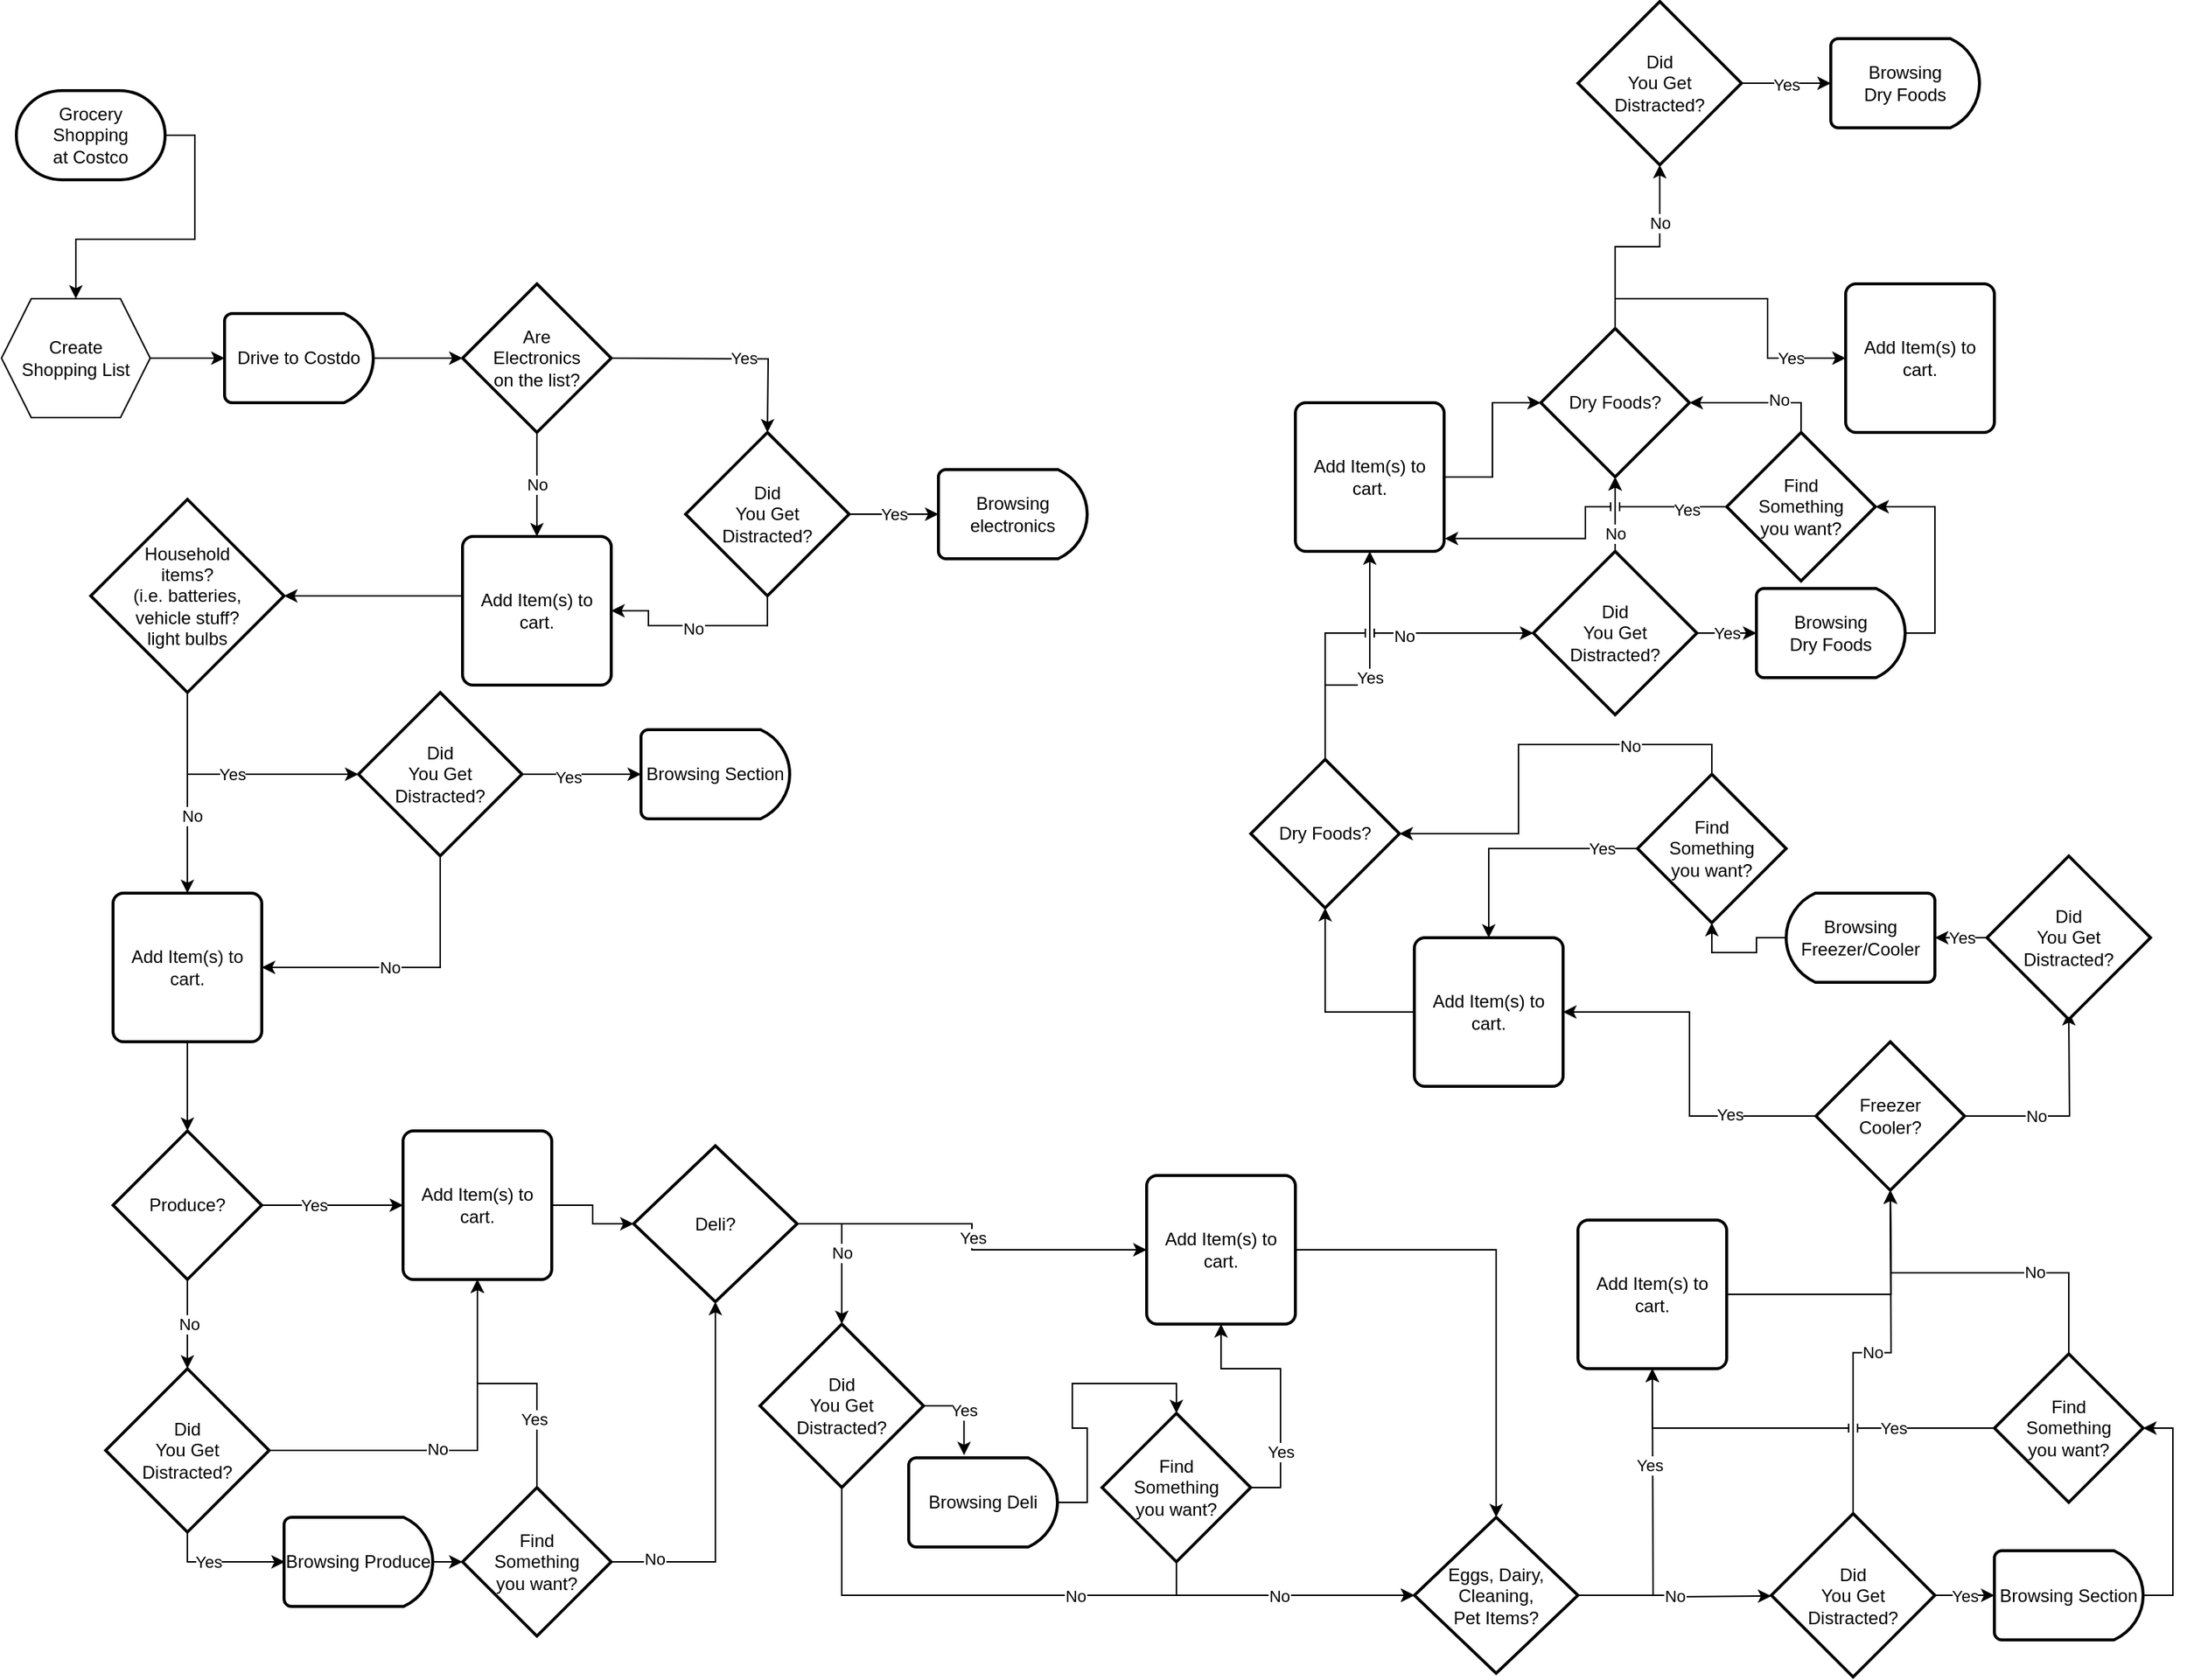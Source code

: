 <mxfile version="21.1.5" type="github">
  <diagram name="Page-1" id="edf60f1a-56cd-e834-aa8a-f176f3a09ee4">
    <mxGraphModel dx="1050" dy="2083" grid="1" gridSize="10" guides="1" tooltips="1" connect="1" arrows="1" fold="1" page="1" pageScale="1" pageWidth="2400" pageHeight="1600" background="none" math="0" shadow="0">
      <root>
        <mxCell id="0" />
        <mxCell id="1" parent="0" />
        <mxCell id="60e70716793133e9-35" value="No" style="edgeStyle=orthogonalEdgeStyle;rounded=0;html=1;labelBackgroundColor=none;startSize=5;endArrow=classicThin;endFill=1;endSize=5;jettySize=auto;orthogonalLoop=1;strokeWidth=1;fontFamily=Verdana;fontSize=8" parent="1" source="60e70716793133e9-7" edge="1">
          <mxGeometry x="-1" y="-10" relative="1" as="geometry">
            <mxPoint x="440" y="320" as="targetPoint" />
            <Array as="points" />
            <mxPoint as="offset" />
          </mxGeometry>
        </mxCell>
        <mxCell id="yNIfGoefYe46fEr91YX2-5" style="edgeStyle=orthogonalEdgeStyle;rounded=0;orthogonalLoop=1;jettySize=auto;html=1;exitX=1;exitY=0.5;exitDx=0;exitDy=0;exitPerimeter=0;entryX=0.5;entryY=0;entryDx=0;entryDy=0;" edge="1" parent="1" source="yNIfGoefYe46fEr91YX2-1" target="yNIfGoefYe46fEr91YX2-11">
          <mxGeometry relative="1" as="geometry">
            <mxPoint x="200" y="50" as="targetPoint" />
          </mxGeometry>
        </mxCell>
        <mxCell id="yNIfGoefYe46fEr91YX2-1" value="Grocery &lt;br&gt;Shopping&lt;br&gt;at Costco" style="strokeWidth=2;html=1;shape=mxgraph.flowchart.terminator;whiteSpace=wrap;" vertex="1" parent="1">
          <mxGeometry x="20" y="20" width="100" height="60" as="geometry" />
        </mxCell>
        <mxCell id="yNIfGoefYe46fEr91YX2-12" style="edgeStyle=orthogonalEdgeStyle;rounded=0;orthogonalLoop=1;jettySize=auto;html=1;exitX=1;exitY=0.5;exitDx=0;exitDy=0;" edge="1" parent="1" source="yNIfGoefYe46fEr91YX2-11" target="yNIfGoefYe46fEr91YX2-13">
          <mxGeometry relative="1" as="geometry">
            <mxPoint x="160" y="200" as="targetPoint" />
          </mxGeometry>
        </mxCell>
        <mxCell id="yNIfGoefYe46fEr91YX2-11" value="Create &lt;br&gt;Shopping List" style="shape=hexagon;perimeter=hexagonPerimeter2;whiteSpace=wrap;html=1;fixedSize=1;" vertex="1" parent="1">
          <mxGeometry x="10" y="160" width="100" height="80" as="geometry" />
        </mxCell>
        <mxCell id="yNIfGoefYe46fEr91YX2-14" style="edgeStyle=orthogonalEdgeStyle;rounded=0;orthogonalLoop=1;jettySize=auto;html=1;exitX=1;exitY=0.5;exitDx=0;exitDy=0;exitPerimeter=0;" edge="1" parent="1" source="yNIfGoefYe46fEr91YX2-13">
          <mxGeometry relative="1" as="geometry">
            <mxPoint x="320" y="200" as="targetPoint" />
          </mxGeometry>
        </mxCell>
        <mxCell id="yNIfGoefYe46fEr91YX2-13" value="Drive to Costdo" style="strokeWidth=2;html=1;shape=mxgraph.flowchart.delay;whiteSpace=wrap;" vertex="1" parent="1">
          <mxGeometry x="160" y="170" width="100" height="60" as="geometry" />
        </mxCell>
        <mxCell id="yNIfGoefYe46fEr91YX2-16" style="edgeStyle=orthogonalEdgeStyle;rounded=0;orthogonalLoop=1;jettySize=auto;html=1;exitX=1;exitY=0.5;exitDx=0;exitDy=0;entryX=0.5;entryY=0;entryDx=0;entryDy=0;" edge="1" parent="1">
          <mxGeometry relative="1" as="geometry">
            <mxPoint x="525" y="250" as="targetPoint" />
            <mxPoint x="420" y="200" as="sourcePoint" />
          </mxGeometry>
        </mxCell>
        <mxCell id="yNIfGoefYe46fEr91YX2-18" value="Yes" style="edgeLabel;html=1;align=center;verticalAlign=middle;resizable=0;points=[];" vertex="1" connectable="0" parent="yNIfGoefYe46fEr91YX2-16">
          <mxGeometry x="0.142" y="1" relative="1" as="geometry">
            <mxPoint as="offset" />
          </mxGeometry>
        </mxCell>
        <mxCell id="yNIfGoefYe46fEr91YX2-28" value="No" style="edgeStyle=orthogonalEdgeStyle;rounded=0;orthogonalLoop=1;jettySize=auto;html=1;exitX=0.5;exitY=1;exitDx=0;exitDy=0;entryX=0.5;entryY=0;entryDx=0;entryDy=0;" edge="1" parent="1" target="yNIfGoefYe46fEr91YX2-27">
          <mxGeometry relative="1" as="geometry">
            <mxPoint x="370" y="250" as="sourcePoint" />
            <Array as="points">
              <mxPoint x="370" y="290" />
              <mxPoint x="370" y="290" />
            </Array>
          </mxGeometry>
        </mxCell>
        <mxCell id="yNIfGoefYe46fEr91YX2-21" style="edgeStyle=orthogonalEdgeStyle;rounded=0;orthogonalLoop=1;jettySize=auto;html=1;exitX=0.5;exitY=0;exitDx=0;exitDy=0;" edge="1" parent="1">
          <mxGeometry relative="1" as="geometry">
            <mxPoint x="525" y="250" as="targetPoint" />
            <mxPoint x="525" y="250" as="sourcePoint" />
          </mxGeometry>
        </mxCell>
        <mxCell id="yNIfGoefYe46fEr91YX2-22" value="Yes" style="edgeStyle=orthogonalEdgeStyle;rounded=0;orthogonalLoop=1;jettySize=auto;html=1;exitX=1;exitY=0.5;exitDx=0;exitDy=0;" edge="1" parent="1">
          <mxGeometry relative="1" as="geometry">
            <mxPoint x="640" y="305" as="targetPoint" />
            <mxPoint x="580" y="305" as="sourcePoint" />
          </mxGeometry>
        </mxCell>
        <mxCell id="yNIfGoefYe46fEr91YX2-24" style="edgeStyle=orthogonalEdgeStyle;rounded=0;orthogonalLoop=1;jettySize=auto;html=1;exitX=0;exitY=0.5;exitDx=0;exitDy=0;" edge="1" parent="1">
          <mxGeometry relative="1" as="geometry">
            <mxPoint x="200" y="360" as="targetPoint" />
            <mxPoint x="320" y="360" as="sourcePoint" />
          </mxGeometry>
        </mxCell>
        <mxCell id="yNIfGoefYe46fEr91YX2-36" value="Yes" style="edgeStyle=orthogonalEdgeStyle;rounded=0;orthogonalLoop=1;jettySize=auto;html=1;exitX=0.5;exitY=1;exitDx=0;exitDy=0;exitPerimeter=0;" edge="1" parent="1" source="yNIfGoefYe46fEr91YX2-26">
          <mxGeometry relative="1" as="geometry">
            <mxPoint x="250" y="480" as="targetPoint" />
            <Array as="points">
              <mxPoint x="135" y="480" />
            </Array>
          </mxGeometry>
        </mxCell>
        <mxCell id="yNIfGoefYe46fEr91YX2-37" style="edgeStyle=orthogonalEdgeStyle;rounded=0;orthogonalLoop=1;jettySize=auto;html=1;exitX=0.5;exitY=1;exitDx=0;exitDy=0;exitPerimeter=0;" edge="1" parent="1" source="yNIfGoefYe46fEr91YX2-26">
          <mxGeometry relative="1" as="geometry">
            <mxPoint x="135" y="560" as="targetPoint" />
          </mxGeometry>
        </mxCell>
        <mxCell id="yNIfGoefYe46fEr91YX2-38" value="No" style="edgeLabel;html=1;align=center;verticalAlign=middle;resizable=0;points=[];" vertex="1" connectable="0" parent="yNIfGoefYe46fEr91YX2-37">
          <mxGeometry x="0.23" y="2" relative="1" as="geometry">
            <mxPoint as="offset" />
          </mxGeometry>
        </mxCell>
        <mxCell id="yNIfGoefYe46fEr91YX2-26" value="Household&lt;br&gt;items?&lt;br&gt;(i.e. batteries,&lt;br&gt;vehicle stuff?&lt;br&gt;light bulbs" style="strokeWidth=2;html=1;shape=mxgraph.flowchart.decision;whiteSpace=wrap;" vertex="1" parent="1">
          <mxGeometry x="70" y="295" width="130" height="130" as="geometry" />
        </mxCell>
        <mxCell id="yNIfGoefYe46fEr91YX2-27" value="Add Item(s) to cart." style="rounded=1;whiteSpace=wrap;html=1;absoluteArcSize=1;arcSize=14;strokeWidth=2;" vertex="1" parent="1">
          <mxGeometry x="320" y="320" width="100" height="100" as="geometry" />
        </mxCell>
        <mxCell id="yNIfGoefYe46fEr91YX2-29" value="Are&lt;br style=&quot;border-color: var(--border-color);&quot;&gt;Electronics&lt;br style=&quot;border-color: var(--border-color);&quot;&gt;on the list?" style="strokeWidth=2;html=1;shape=mxgraph.flowchart.decision;whiteSpace=wrap;" vertex="1" parent="1">
          <mxGeometry x="320" y="150" width="100" height="100" as="geometry" />
        </mxCell>
        <mxCell id="yNIfGoefYe46fEr91YX2-42" style="edgeStyle=orthogonalEdgeStyle;rounded=0;orthogonalLoop=1;jettySize=auto;html=1;exitX=0.5;exitY=1;exitDx=0;exitDy=0;exitPerimeter=0;entryX=1;entryY=0.5;entryDx=0;entryDy=0;" edge="1" parent="1" source="yNIfGoefYe46fEr91YX2-30" target="yNIfGoefYe46fEr91YX2-27">
          <mxGeometry relative="1" as="geometry" />
        </mxCell>
        <mxCell id="yNIfGoefYe46fEr91YX2-43" value="No" style="edgeLabel;html=1;align=center;verticalAlign=middle;resizable=0;points=[];" vertex="1" connectable="0" parent="yNIfGoefYe46fEr91YX2-42">
          <mxGeometry x="0.04" y="2" relative="1" as="geometry">
            <mxPoint as="offset" />
          </mxGeometry>
        </mxCell>
        <mxCell id="yNIfGoefYe46fEr91YX2-30" value="Did&lt;br style=&quot;border-color: var(--border-color);&quot;&gt;You Get&lt;br style=&quot;border-color: var(--border-color);&quot;&gt;Distracted?" style="strokeWidth=2;html=1;shape=mxgraph.flowchart.decision;whiteSpace=wrap;" vertex="1" parent="1">
          <mxGeometry x="470" y="250" width="110" height="110" as="geometry" />
        </mxCell>
        <mxCell id="yNIfGoefYe46fEr91YX2-46" style="edgeStyle=orthogonalEdgeStyle;rounded=0;orthogonalLoop=1;jettySize=auto;html=1;exitX=1;exitY=0.5;exitDx=0;exitDy=0;exitPerimeter=0;" edge="1" parent="1" source="yNIfGoefYe46fEr91YX2-39">
          <mxGeometry relative="1" as="geometry">
            <mxPoint x="440" y="480" as="targetPoint" />
          </mxGeometry>
        </mxCell>
        <mxCell id="yNIfGoefYe46fEr91YX2-47" value="Yes" style="edgeLabel;html=1;align=center;verticalAlign=middle;resizable=0;points=[];" vertex="1" connectable="0" parent="yNIfGoefYe46fEr91YX2-46">
          <mxGeometry x="-0.23" y="-2" relative="1" as="geometry">
            <mxPoint as="offset" />
          </mxGeometry>
        </mxCell>
        <mxCell id="yNIfGoefYe46fEr91YX2-48" style="edgeStyle=orthogonalEdgeStyle;rounded=0;orthogonalLoop=1;jettySize=auto;html=1;exitX=0.5;exitY=1;exitDx=0;exitDy=0;exitPerimeter=0;entryX=1;entryY=0.5;entryDx=0;entryDy=0;" edge="1" parent="1" source="yNIfGoefYe46fEr91YX2-39" target="yNIfGoefYe46fEr91YX2-44">
          <mxGeometry relative="1" as="geometry" />
        </mxCell>
        <mxCell id="yNIfGoefYe46fEr91YX2-49" value="No" style="edgeLabel;html=1;align=center;verticalAlign=middle;resizable=0;points=[];" vertex="1" connectable="0" parent="yNIfGoefYe46fEr91YX2-48">
          <mxGeometry x="0.12" relative="1" as="geometry">
            <mxPoint as="offset" />
          </mxGeometry>
        </mxCell>
        <mxCell id="yNIfGoefYe46fEr91YX2-39" value="Did&lt;br style=&quot;border-color: var(--border-color);&quot;&gt;You Get&lt;br style=&quot;border-color: var(--border-color);&quot;&gt;Distracted?" style="strokeWidth=2;html=1;shape=mxgraph.flowchart.decision;whiteSpace=wrap;" vertex="1" parent="1">
          <mxGeometry x="250" y="425" width="110" height="110" as="geometry" />
        </mxCell>
        <mxCell id="yNIfGoefYe46fEr91YX2-40" value="Browsing&lt;br&gt;electronics" style="strokeWidth=2;html=1;shape=mxgraph.flowchart.delay;whiteSpace=wrap;" vertex="1" parent="1">
          <mxGeometry x="640" y="275" width="100" height="60" as="geometry" />
        </mxCell>
        <mxCell id="yNIfGoefYe46fEr91YX2-51" style="edgeStyle=orthogonalEdgeStyle;rounded=0;orthogonalLoop=1;jettySize=auto;html=1;exitX=0.5;exitY=1;exitDx=0;exitDy=0;" edge="1" parent="1" source="yNIfGoefYe46fEr91YX2-44" target="yNIfGoefYe46fEr91YX2-52">
          <mxGeometry relative="1" as="geometry">
            <mxPoint x="135" y="720" as="targetPoint" />
          </mxGeometry>
        </mxCell>
        <mxCell id="yNIfGoefYe46fEr91YX2-44" value="Add Item(s) to cart." style="rounded=1;whiteSpace=wrap;html=1;absoluteArcSize=1;arcSize=14;strokeWidth=2;" vertex="1" parent="1">
          <mxGeometry x="85" y="560" width="100" height="100" as="geometry" />
        </mxCell>
        <mxCell id="yNIfGoefYe46fEr91YX2-50" value="Browsing Section" style="strokeWidth=2;html=1;shape=mxgraph.flowchart.delay;whiteSpace=wrap;" vertex="1" parent="1">
          <mxGeometry x="440" y="450" width="100" height="60" as="geometry" />
        </mxCell>
        <mxCell id="yNIfGoefYe46fEr91YX2-53" style="edgeStyle=orthogonalEdgeStyle;rounded=0;orthogonalLoop=1;jettySize=auto;html=1;exitX=1;exitY=0.5;exitDx=0;exitDy=0;exitPerimeter=0;" edge="1" parent="1" source="yNIfGoefYe46fEr91YX2-52">
          <mxGeometry relative="1" as="geometry">
            <mxPoint x="280" y="770" as="targetPoint" />
          </mxGeometry>
        </mxCell>
        <mxCell id="yNIfGoefYe46fEr91YX2-54" value="Yes" style="edgeLabel;html=1;align=center;verticalAlign=middle;resizable=0;points=[];" vertex="1" connectable="0" parent="yNIfGoefYe46fEr91YX2-53">
          <mxGeometry x="-0.267" relative="1" as="geometry">
            <mxPoint as="offset" />
          </mxGeometry>
        </mxCell>
        <mxCell id="yNIfGoefYe46fEr91YX2-55" value="No" style="edgeStyle=orthogonalEdgeStyle;rounded=0;orthogonalLoop=1;jettySize=auto;html=1;exitX=0.5;exitY=1;exitDx=0;exitDy=0;exitPerimeter=0;" edge="1" parent="1" source="yNIfGoefYe46fEr91YX2-52">
          <mxGeometry relative="1" as="geometry">
            <mxPoint x="135" y="880" as="targetPoint" />
          </mxGeometry>
        </mxCell>
        <mxCell id="yNIfGoefYe46fEr91YX2-52" value="Produce?" style="strokeWidth=2;html=1;shape=mxgraph.flowchart.decision;whiteSpace=wrap;" vertex="1" parent="1">
          <mxGeometry x="85" y="720" width="100" height="100" as="geometry" />
        </mxCell>
        <mxCell id="yNIfGoefYe46fEr91YX2-60" style="edgeStyle=orthogonalEdgeStyle;rounded=0;orthogonalLoop=1;jettySize=auto;html=1;exitX=1;exitY=0.5;exitDx=0;exitDy=0;exitPerimeter=0;entryX=0.5;entryY=1;entryDx=0;entryDy=0;" edge="1" parent="1" source="yNIfGoefYe46fEr91YX2-57" target="yNIfGoefYe46fEr91YX2-59">
          <mxGeometry relative="1" as="geometry" />
        </mxCell>
        <mxCell id="yNIfGoefYe46fEr91YX2-61" value="No" style="edgeLabel;html=1;align=center;verticalAlign=middle;resizable=0;points=[];" vertex="1" connectable="0" parent="yNIfGoefYe46fEr91YX2-60">
          <mxGeometry x="-0.115" y="1" relative="1" as="geometry">
            <mxPoint as="offset" />
          </mxGeometry>
        </mxCell>
        <mxCell id="yNIfGoefYe46fEr91YX2-62" style="edgeStyle=orthogonalEdgeStyle;rounded=0;orthogonalLoop=1;jettySize=auto;html=1;exitX=0.5;exitY=1;exitDx=0;exitDy=0;exitPerimeter=0;" edge="1" parent="1" source="yNIfGoefYe46fEr91YX2-57">
          <mxGeometry relative="1" as="geometry">
            <mxPoint x="200" y="1010" as="targetPoint" />
          </mxGeometry>
        </mxCell>
        <mxCell id="yNIfGoefYe46fEr91YX2-63" value="Yes" style="edgeLabel;html=1;align=center;verticalAlign=middle;resizable=0;points=[];" vertex="1" connectable="0" parent="yNIfGoefYe46fEr91YX2-62">
          <mxGeometry x="-0.205" relative="1" as="geometry">
            <mxPoint as="offset" />
          </mxGeometry>
        </mxCell>
        <mxCell id="yNIfGoefYe46fEr91YX2-57" value="Did&lt;br style=&quot;border-color: var(--border-color);&quot;&gt;You Get&lt;br style=&quot;border-color: var(--border-color);&quot;&gt;Distracted?" style="strokeWidth=2;html=1;shape=mxgraph.flowchart.decision;whiteSpace=wrap;" vertex="1" parent="1">
          <mxGeometry x="80" y="880" width="110" height="110" as="geometry" />
        </mxCell>
        <mxCell id="yNIfGoefYe46fEr91YX2-68" style="edgeStyle=orthogonalEdgeStyle;rounded=0;orthogonalLoop=1;jettySize=auto;html=1;exitX=1;exitY=0.5;exitDx=0;exitDy=0;entryX=0;entryY=0.5;entryDx=0;entryDy=0;entryPerimeter=0;" edge="1" parent="1" source="yNIfGoefYe46fEr91YX2-59" target="yNIfGoefYe46fEr91YX2-67">
          <mxGeometry relative="1" as="geometry" />
        </mxCell>
        <mxCell id="yNIfGoefYe46fEr91YX2-59" value="Add Item(s) to cart." style="rounded=1;whiteSpace=wrap;html=1;absoluteArcSize=1;arcSize=14;strokeWidth=2;" vertex="1" parent="1">
          <mxGeometry x="280" y="720" width="100" height="100" as="geometry" />
        </mxCell>
        <mxCell id="yNIfGoefYe46fEr91YX2-66" style="edgeStyle=orthogonalEdgeStyle;rounded=0;orthogonalLoop=1;jettySize=auto;html=1;exitX=1;exitY=0.5;exitDx=0;exitDy=0;exitPerimeter=0;entryX=0;entryY=0.5;entryDx=0;entryDy=0;entryPerimeter=0;" edge="1" parent="1" source="yNIfGoefYe46fEr91YX2-64" target="yNIfGoefYe46fEr91YX2-65">
          <mxGeometry relative="1" as="geometry" />
        </mxCell>
        <mxCell id="yNIfGoefYe46fEr91YX2-64" value="Browsing Produce" style="strokeWidth=2;html=1;shape=mxgraph.flowchart.delay;whiteSpace=wrap;" vertex="1" parent="1">
          <mxGeometry x="200" y="980" width="100" height="60" as="geometry" />
        </mxCell>
        <mxCell id="yNIfGoefYe46fEr91YX2-69" style="edgeStyle=orthogonalEdgeStyle;rounded=0;orthogonalLoop=1;jettySize=auto;html=1;exitX=0.5;exitY=0;exitDx=0;exitDy=0;exitPerimeter=0;entryX=0.5;entryY=1;entryDx=0;entryDy=0;" edge="1" parent="1" source="yNIfGoefYe46fEr91YX2-65" target="yNIfGoefYe46fEr91YX2-59">
          <mxGeometry relative="1" as="geometry" />
        </mxCell>
        <mxCell id="yNIfGoefYe46fEr91YX2-70" value="Yes" style="edgeLabel;html=1;align=center;verticalAlign=middle;resizable=0;points=[];" vertex="1" connectable="0" parent="yNIfGoefYe46fEr91YX2-69">
          <mxGeometry x="-0.482" y="2" relative="1" as="geometry">
            <mxPoint as="offset" />
          </mxGeometry>
        </mxCell>
        <mxCell id="yNIfGoefYe46fEr91YX2-71" style="edgeStyle=orthogonalEdgeStyle;rounded=0;orthogonalLoop=1;jettySize=auto;html=1;exitX=1;exitY=0.5;exitDx=0;exitDy=0;exitPerimeter=0;entryX=0.5;entryY=1;entryDx=0;entryDy=0;entryPerimeter=0;" edge="1" parent="1" source="yNIfGoefYe46fEr91YX2-65" target="yNIfGoefYe46fEr91YX2-67">
          <mxGeometry relative="1" as="geometry" />
        </mxCell>
        <mxCell id="yNIfGoefYe46fEr91YX2-72" value="No" style="edgeLabel;html=1;align=center;verticalAlign=middle;resizable=0;points=[];" vertex="1" connectable="0" parent="yNIfGoefYe46fEr91YX2-71">
          <mxGeometry x="-0.764" y="2" relative="1" as="geometry">
            <mxPoint as="offset" />
          </mxGeometry>
        </mxCell>
        <mxCell id="yNIfGoefYe46fEr91YX2-65" value="Find&lt;br&gt;Something&lt;br&gt;you want?" style="strokeWidth=2;html=1;shape=mxgraph.flowchart.decision;whiteSpace=wrap;" vertex="1" parent="1">
          <mxGeometry x="320" y="960" width="100" height="100" as="geometry" />
        </mxCell>
        <mxCell id="yNIfGoefYe46fEr91YX2-73" value="Yes" style="edgeStyle=orthogonalEdgeStyle;rounded=0;orthogonalLoop=1;jettySize=auto;html=1;exitX=1;exitY=0.5;exitDx=0;exitDy=0;exitPerimeter=0;entryX=0;entryY=0.5;entryDx=0;entryDy=0;" edge="1" parent="1" source="yNIfGoefYe46fEr91YX2-67" target="yNIfGoefYe46fEr91YX2-76">
          <mxGeometry relative="1" as="geometry">
            <mxPoint x="680" y="800" as="targetPoint" />
          </mxGeometry>
        </mxCell>
        <mxCell id="yNIfGoefYe46fEr91YX2-74" value="No" style="edgeStyle=orthogonalEdgeStyle;rounded=0;orthogonalLoop=1;jettySize=auto;html=1;exitX=1;exitY=0.5;exitDx=0;exitDy=0;exitPerimeter=0;entryX=0.5;entryY=0;entryDx=0;entryDy=0;entryPerimeter=0;" edge="1" parent="1" source="yNIfGoefYe46fEr91YX2-67" target="yNIfGoefYe46fEr91YX2-75">
          <mxGeometry relative="1" as="geometry">
            <mxPoint x="570" y="840" as="targetPoint" />
          </mxGeometry>
        </mxCell>
        <mxCell id="yNIfGoefYe46fEr91YX2-67" value="Deli?" style="strokeWidth=2;html=1;shape=mxgraph.flowchart.decision;whiteSpace=wrap;" vertex="1" parent="1">
          <mxGeometry x="435" y="730" width="110" height="105" as="geometry" />
        </mxCell>
        <mxCell id="yNIfGoefYe46fEr91YX2-77" value="No" style="edgeStyle=orthogonalEdgeStyle;rounded=0;orthogonalLoop=1;jettySize=auto;html=1;exitX=0.5;exitY=1;exitDx=0;exitDy=0;exitPerimeter=0;entryX=0;entryY=0.5;entryDx=0;entryDy=0;entryPerimeter=0;" edge="1" parent="1" source="yNIfGoefYe46fEr91YX2-75" target="yNIfGoefYe46fEr91YX2-82">
          <mxGeometry relative="1" as="geometry">
            <mxPoint x="920" y="1040" as="targetPoint" />
            <Array as="points">
              <mxPoint x="575" y="1033" />
            </Array>
          </mxGeometry>
        </mxCell>
        <mxCell id="yNIfGoefYe46fEr91YX2-78" value="Yes" style="edgeStyle=orthogonalEdgeStyle;rounded=0;orthogonalLoop=1;jettySize=auto;html=1;exitX=1;exitY=0.5;exitDx=0;exitDy=0;exitPerimeter=0;entryX=0.372;entryY=-0.03;entryDx=0;entryDy=0;entryPerimeter=0;" edge="1" parent="1" source="yNIfGoefYe46fEr91YX2-75" target="yNIfGoefYe46fEr91YX2-79">
          <mxGeometry relative="1" as="geometry">
            <mxPoint x="680" y="910" as="targetPoint" />
          </mxGeometry>
        </mxCell>
        <mxCell id="yNIfGoefYe46fEr91YX2-75" value="Did&lt;br style=&quot;border-color: var(--border-color);&quot;&gt;You Get&lt;br style=&quot;border-color: var(--border-color);&quot;&gt;Distracted?" style="strokeWidth=2;html=1;shape=mxgraph.flowchart.decision;whiteSpace=wrap;" vertex="1" parent="1">
          <mxGeometry x="520" y="850" width="110" height="110" as="geometry" />
        </mxCell>
        <mxCell id="yNIfGoefYe46fEr91YX2-85" style="edgeStyle=orthogonalEdgeStyle;rounded=0;orthogonalLoop=1;jettySize=auto;html=1;exitX=1;exitY=0.5;exitDx=0;exitDy=0;entryX=0.5;entryY=0;entryDx=0;entryDy=0;entryPerimeter=0;" edge="1" parent="1" source="yNIfGoefYe46fEr91YX2-76" target="yNIfGoefYe46fEr91YX2-82">
          <mxGeometry relative="1" as="geometry" />
        </mxCell>
        <mxCell id="yNIfGoefYe46fEr91YX2-76" value="Add Item(s) to cart." style="rounded=1;whiteSpace=wrap;html=1;absoluteArcSize=1;arcSize=14;strokeWidth=2;" vertex="1" parent="1">
          <mxGeometry x="780" y="750" width="100" height="100" as="geometry" />
        </mxCell>
        <mxCell id="yNIfGoefYe46fEr91YX2-81" style="edgeStyle=orthogonalEdgeStyle;rounded=0;orthogonalLoop=1;jettySize=auto;html=1;exitX=1;exitY=0.5;exitDx=0;exitDy=0;exitPerimeter=0;entryX=0.5;entryY=0;entryDx=0;entryDy=0;entryPerimeter=0;" edge="1" parent="1" source="yNIfGoefYe46fEr91YX2-79" target="yNIfGoefYe46fEr91YX2-80">
          <mxGeometry relative="1" as="geometry" />
        </mxCell>
        <mxCell id="yNIfGoefYe46fEr91YX2-79" value="Browsing Deli" style="strokeWidth=2;html=1;shape=mxgraph.flowchart.delay;whiteSpace=wrap;" vertex="1" parent="1">
          <mxGeometry x="620" y="940" width="100" height="60" as="geometry" />
        </mxCell>
        <mxCell id="yNIfGoefYe46fEr91YX2-83" style="edgeStyle=orthogonalEdgeStyle;rounded=0;orthogonalLoop=1;jettySize=auto;html=1;exitX=1;exitY=0.5;exitDx=0;exitDy=0;exitPerimeter=0;entryX=0.5;entryY=1;entryDx=0;entryDy=0;" edge="1" parent="1" source="yNIfGoefYe46fEr91YX2-80" target="yNIfGoefYe46fEr91YX2-76">
          <mxGeometry relative="1" as="geometry" />
        </mxCell>
        <mxCell id="yNIfGoefYe46fEr91YX2-84" value="Yes" style="edgeLabel;html=1;align=center;verticalAlign=middle;resizable=0;points=[];" vertex="1" connectable="0" parent="yNIfGoefYe46fEr91YX2-83">
          <mxGeometry x="-0.485" relative="1" as="geometry">
            <mxPoint as="offset" />
          </mxGeometry>
        </mxCell>
        <mxCell id="yNIfGoefYe46fEr91YX2-86" value="No" style="edgeStyle=orthogonalEdgeStyle;rounded=0;orthogonalLoop=1;jettySize=auto;html=1;exitX=0.5;exitY=1;exitDx=0;exitDy=0;exitPerimeter=0;entryX=0;entryY=0.5;entryDx=0;entryDy=0;entryPerimeter=0;" edge="1" parent="1" source="yNIfGoefYe46fEr91YX2-80" target="yNIfGoefYe46fEr91YX2-82">
          <mxGeometry relative="1" as="geometry" />
        </mxCell>
        <mxCell id="yNIfGoefYe46fEr91YX2-80" value="Find&lt;br&gt;Something&lt;br&gt;you want?" style="strokeWidth=2;html=1;shape=mxgraph.flowchart.decision;whiteSpace=wrap;" vertex="1" parent="1">
          <mxGeometry x="750" y="910" width="100" height="100" as="geometry" />
        </mxCell>
        <mxCell id="yNIfGoefYe46fEr91YX2-87" style="edgeStyle=orthogonalEdgeStyle;rounded=0;orthogonalLoop=1;jettySize=auto;html=1;exitX=1;exitY=0.5;exitDx=0;exitDy=0;exitPerimeter=0;" edge="1" parent="1" source="yNIfGoefYe46fEr91YX2-82">
          <mxGeometry relative="1" as="geometry">
            <mxPoint x="1120" y="880" as="targetPoint" />
          </mxGeometry>
        </mxCell>
        <mxCell id="yNIfGoefYe46fEr91YX2-88" value="Yes" style="edgeLabel;html=1;align=center;verticalAlign=middle;resizable=0;points=[];" vertex="1" connectable="0" parent="yNIfGoefYe46fEr91YX2-87">
          <mxGeometry x="0.36" y="2" relative="1" as="geometry">
            <mxPoint as="offset" />
          </mxGeometry>
        </mxCell>
        <mxCell id="yNIfGoefYe46fEr91YX2-89" value="No" style="edgeStyle=orthogonalEdgeStyle;rounded=0;orthogonalLoop=1;jettySize=auto;html=1;exitX=1;exitY=0.5;exitDx=0;exitDy=0;exitPerimeter=0;" edge="1" parent="1" source="yNIfGoefYe46fEr91YX2-82">
          <mxGeometry relative="1" as="geometry">
            <mxPoint x="1200" y="1033" as="targetPoint" />
          </mxGeometry>
        </mxCell>
        <mxCell id="yNIfGoefYe46fEr91YX2-82" value="Eggs, Dairy,&lt;br&gt;Cleaning,&lt;br&gt;Pet Items?" style="strokeWidth=2;html=1;shape=mxgraph.flowchart.decision;whiteSpace=wrap;" vertex="1" parent="1">
          <mxGeometry x="960" y="980" width="110" height="105" as="geometry" />
        </mxCell>
        <mxCell id="yNIfGoefYe46fEr91YX2-94" value="No" style="edgeStyle=orthogonalEdgeStyle;rounded=0;orthogonalLoop=1;jettySize=auto;html=1;exitX=0.5;exitY=0;exitDx=0;exitDy=0;exitPerimeter=0;" edge="1" parent="1" source="yNIfGoefYe46fEr91YX2-90">
          <mxGeometry relative="1" as="geometry">
            <mxPoint x="1280" y="760" as="targetPoint" />
          </mxGeometry>
        </mxCell>
        <mxCell id="yNIfGoefYe46fEr91YX2-95" value="Yes" style="edgeStyle=orthogonalEdgeStyle;rounded=0;orthogonalLoop=1;jettySize=auto;html=1;exitX=1;exitY=0.5;exitDx=0;exitDy=0;exitPerimeter=0;entryX=0;entryY=0.5;entryDx=0;entryDy=0;entryPerimeter=0;" edge="1" parent="1" source="yNIfGoefYe46fEr91YX2-90" target="yNIfGoefYe46fEr91YX2-92">
          <mxGeometry relative="1" as="geometry" />
        </mxCell>
        <mxCell id="yNIfGoefYe46fEr91YX2-90" value="Did&lt;br style=&quot;border-color: var(--border-color);&quot;&gt;You Get&lt;br style=&quot;border-color: var(--border-color);&quot;&gt;Distracted?" style="strokeWidth=2;html=1;shape=mxgraph.flowchart.decision;whiteSpace=wrap;" vertex="1" parent="1">
          <mxGeometry x="1200" y="977.5" width="110" height="110" as="geometry" />
        </mxCell>
        <mxCell id="yNIfGoefYe46fEr91YX2-93" style="edgeStyle=orthogonalEdgeStyle;rounded=0;orthogonalLoop=1;jettySize=auto;html=1;exitX=1;exitY=0.5;exitDx=0;exitDy=0;" edge="1" parent="1" source="yNIfGoefYe46fEr91YX2-91">
          <mxGeometry relative="1" as="geometry">
            <mxPoint x="1280" y="760" as="targetPoint" />
          </mxGeometry>
        </mxCell>
        <mxCell id="yNIfGoefYe46fEr91YX2-91" value="Add Item(s) to cart." style="rounded=1;whiteSpace=wrap;html=1;absoluteArcSize=1;arcSize=14;strokeWidth=2;" vertex="1" parent="1">
          <mxGeometry x="1070" y="780" width="100" height="100" as="geometry" />
        </mxCell>
        <mxCell id="yNIfGoefYe46fEr91YX2-97" style="edgeStyle=orthogonalEdgeStyle;rounded=0;orthogonalLoop=1;jettySize=auto;html=1;exitX=1;exitY=0.5;exitDx=0;exitDy=0;exitPerimeter=0;entryX=1;entryY=0.5;entryDx=0;entryDy=0;entryPerimeter=0;" edge="1" parent="1" source="yNIfGoefYe46fEr91YX2-92" target="yNIfGoefYe46fEr91YX2-96">
          <mxGeometry relative="1" as="geometry" />
        </mxCell>
        <mxCell id="yNIfGoefYe46fEr91YX2-92" value="Browsing Section" style="strokeWidth=2;html=1;shape=mxgraph.flowchart.delay;whiteSpace=wrap;" vertex="1" parent="1">
          <mxGeometry x="1350" y="1002.5" width="100" height="60" as="geometry" />
        </mxCell>
        <mxCell id="yNIfGoefYe46fEr91YX2-98" style="edgeStyle=orthogonalEdgeStyle;rounded=0;orthogonalLoop=1;jettySize=auto;html=1;exitX=0;exitY=0.5;exitDx=0;exitDy=0;exitPerimeter=0;entryX=0.5;entryY=1;entryDx=0;entryDy=0;jumpStyle=line;" edge="1" parent="1" source="yNIfGoefYe46fEr91YX2-96" target="yNIfGoefYe46fEr91YX2-91">
          <mxGeometry relative="1" as="geometry">
            <mxPoint x="1260" y="920" as="targetPoint" />
          </mxGeometry>
        </mxCell>
        <mxCell id="yNIfGoefYe46fEr91YX2-99" value="Yes" style="edgeLabel;html=1;align=center;verticalAlign=middle;resizable=0;points=[];" vertex="1" connectable="0" parent="yNIfGoefYe46fEr91YX2-98">
          <mxGeometry x="-0.496" relative="1" as="geometry">
            <mxPoint as="offset" />
          </mxGeometry>
        </mxCell>
        <mxCell id="yNIfGoefYe46fEr91YX2-100" style="edgeStyle=orthogonalEdgeStyle;rounded=0;orthogonalLoop=1;jettySize=auto;html=1;exitX=0.5;exitY=0;exitDx=0;exitDy=0;exitPerimeter=0;" edge="1" parent="1" source="yNIfGoefYe46fEr91YX2-96">
          <mxGeometry relative="1" as="geometry">
            <mxPoint x="1280" y="760" as="targetPoint" />
          </mxGeometry>
        </mxCell>
        <mxCell id="yNIfGoefYe46fEr91YX2-101" value="No" style="edgeLabel;html=1;align=center;verticalAlign=middle;resizable=0;points=[];" vertex="1" connectable="0" parent="yNIfGoefYe46fEr91YX2-100">
          <mxGeometry x="-0.322" y="-1" relative="1" as="geometry">
            <mxPoint as="offset" />
          </mxGeometry>
        </mxCell>
        <mxCell id="yNIfGoefYe46fEr91YX2-96" value="Find&lt;br&gt;Something&lt;br&gt;you want?" style="strokeWidth=2;html=1;shape=mxgraph.flowchart.decision;whiteSpace=wrap;" vertex="1" parent="1">
          <mxGeometry x="1350" y="870" width="100" height="100" as="geometry" />
        </mxCell>
        <mxCell id="yNIfGoefYe46fEr91YX2-103" style="edgeStyle=orthogonalEdgeStyle;rounded=0;orthogonalLoop=1;jettySize=auto;html=1;exitX=0;exitY=0.5;exitDx=0;exitDy=0;exitPerimeter=0;entryX=1;entryY=0.5;entryDx=0;entryDy=0;" edge="1" parent="1" source="yNIfGoefYe46fEr91YX2-102" target="yNIfGoefYe46fEr91YX2-112">
          <mxGeometry relative="1" as="geometry">
            <mxPoint x="1080" y="640" as="targetPoint" />
          </mxGeometry>
        </mxCell>
        <mxCell id="yNIfGoefYe46fEr91YX2-104" value="Yes" style="edgeLabel;html=1;align=center;verticalAlign=middle;resizable=0;points=[];" vertex="1" connectable="0" parent="yNIfGoefYe46fEr91YX2-103">
          <mxGeometry x="-0.518" y="-1" relative="1" as="geometry">
            <mxPoint as="offset" />
          </mxGeometry>
        </mxCell>
        <mxCell id="yNIfGoefYe46fEr91YX2-105" style="edgeStyle=orthogonalEdgeStyle;rounded=0;orthogonalLoop=1;jettySize=auto;html=1;exitX=1;exitY=0.5;exitDx=0;exitDy=0;exitPerimeter=0;" edge="1" parent="1" source="yNIfGoefYe46fEr91YX2-102">
          <mxGeometry relative="1" as="geometry">
            <mxPoint x="1400" y="640" as="targetPoint" />
          </mxGeometry>
        </mxCell>
        <mxCell id="yNIfGoefYe46fEr91YX2-106" value="No" style="edgeLabel;html=1;align=center;verticalAlign=middle;resizable=0;points=[];" vertex="1" connectable="0" parent="yNIfGoefYe46fEr91YX2-105">
          <mxGeometry x="-0.314" relative="1" as="geometry">
            <mxPoint as="offset" />
          </mxGeometry>
        </mxCell>
        <mxCell id="yNIfGoefYe46fEr91YX2-102" value="Freezer&lt;br&gt;Cooler?" style="strokeWidth=2;html=1;shape=mxgraph.flowchart.decision;whiteSpace=wrap;" vertex="1" parent="1">
          <mxGeometry x="1230" y="660" width="100" height="100" as="geometry" />
        </mxCell>
        <mxCell id="yNIfGoefYe46fEr91YX2-109" value="Yes" style="edgeStyle=orthogonalEdgeStyle;rounded=0;orthogonalLoop=1;jettySize=auto;html=1;exitX=0;exitY=0.5;exitDx=0;exitDy=0;exitPerimeter=0;entryX=0;entryY=0.5;entryDx=0;entryDy=0;entryPerimeter=0;" edge="1" parent="1" source="yNIfGoefYe46fEr91YX2-107" target="yNIfGoefYe46fEr91YX2-108">
          <mxGeometry relative="1" as="geometry" />
        </mxCell>
        <mxCell id="yNIfGoefYe46fEr91YX2-107" value="Did&lt;br style=&quot;border-color: var(--border-color);&quot;&gt;You Get&lt;br style=&quot;border-color: var(--border-color);&quot;&gt;Distracted?" style="strokeWidth=2;html=1;shape=mxgraph.flowchart.decision;whiteSpace=wrap;" vertex="1" parent="1">
          <mxGeometry x="1345" y="535" width="110" height="110" as="geometry" />
        </mxCell>
        <mxCell id="yNIfGoefYe46fEr91YX2-111" style="edgeStyle=orthogonalEdgeStyle;rounded=0;orthogonalLoop=1;jettySize=auto;html=1;exitX=1;exitY=0.5;exitDx=0;exitDy=0;exitPerimeter=0;" edge="1" parent="1" source="yNIfGoefYe46fEr91YX2-108" target="yNIfGoefYe46fEr91YX2-110">
          <mxGeometry relative="1" as="geometry" />
        </mxCell>
        <mxCell id="yNIfGoefYe46fEr91YX2-108" value="Browsing&lt;br&gt;Freezer/Cooler" style="strokeWidth=2;html=1;shape=mxgraph.flowchart.delay;whiteSpace=wrap;direction=west;" vertex="1" parent="1">
          <mxGeometry x="1210" y="560" width="100" height="60" as="geometry" />
        </mxCell>
        <mxCell id="yNIfGoefYe46fEr91YX2-113" style="edgeStyle=orthogonalEdgeStyle;rounded=0;orthogonalLoop=1;jettySize=auto;html=1;exitX=0;exitY=0.5;exitDx=0;exitDy=0;exitPerimeter=0;entryX=0.5;entryY=0;entryDx=0;entryDy=0;" edge="1" parent="1" source="yNIfGoefYe46fEr91YX2-110" target="yNIfGoefYe46fEr91YX2-112">
          <mxGeometry relative="1" as="geometry" />
        </mxCell>
        <mxCell id="yNIfGoefYe46fEr91YX2-114" value="Yes" style="edgeLabel;html=1;align=center;verticalAlign=middle;resizable=0;points=[];" vertex="1" connectable="0" parent="yNIfGoefYe46fEr91YX2-113">
          <mxGeometry x="-0.7" relative="1" as="geometry">
            <mxPoint as="offset" />
          </mxGeometry>
        </mxCell>
        <mxCell id="yNIfGoefYe46fEr91YX2-117" style="edgeStyle=orthogonalEdgeStyle;rounded=0;orthogonalLoop=1;jettySize=auto;html=1;exitX=0.5;exitY=0;exitDx=0;exitDy=0;exitPerimeter=0;entryX=1;entryY=0.5;entryDx=0;entryDy=0;entryPerimeter=0;" edge="1" parent="1" source="yNIfGoefYe46fEr91YX2-110" target="yNIfGoefYe46fEr91YX2-115">
          <mxGeometry relative="1" as="geometry" />
        </mxCell>
        <mxCell id="yNIfGoefYe46fEr91YX2-118" value="No" style="edgeLabel;html=1;align=center;verticalAlign=middle;resizable=0;points=[];" vertex="1" connectable="0" parent="yNIfGoefYe46fEr91YX2-117">
          <mxGeometry x="-0.484" y="1" relative="1" as="geometry">
            <mxPoint as="offset" />
          </mxGeometry>
        </mxCell>
        <mxCell id="yNIfGoefYe46fEr91YX2-110" value="Find&lt;br&gt;Something&lt;br&gt;you want?" style="strokeWidth=2;html=1;shape=mxgraph.flowchart.decision;whiteSpace=wrap;" vertex="1" parent="1">
          <mxGeometry x="1110" y="480" width="100" height="100" as="geometry" />
        </mxCell>
        <mxCell id="yNIfGoefYe46fEr91YX2-116" style="edgeStyle=orthogonalEdgeStyle;rounded=0;orthogonalLoop=1;jettySize=auto;html=1;exitX=0;exitY=0.5;exitDx=0;exitDy=0;entryX=0.5;entryY=1;entryDx=0;entryDy=0;entryPerimeter=0;" edge="1" parent="1" source="yNIfGoefYe46fEr91YX2-112" target="yNIfGoefYe46fEr91YX2-115">
          <mxGeometry relative="1" as="geometry" />
        </mxCell>
        <mxCell id="yNIfGoefYe46fEr91YX2-112" value="Add Item(s) to cart." style="rounded=1;whiteSpace=wrap;html=1;absoluteArcSize=1;arcSize=14;strokeWidth=2;" vertex="1" parent="1">
          <mxGeometry x="960" y="590" width="100" height="100" as="geometry" />
        </mxCell>
        <mxCell id="yNIfGoefYe46fEr91YX2-119" value="Yes" style="edgeStyle=orthogonalEdgeStyle;rounded=0;orthogonalLoop=1;jettySize=auto;html=1;exitX=0.5;exitY=0;exitDx=0;exitDy=0;exitPerimeter=0;entryX=0.5;entryY=1;entryDx=0;entryDy=0;" edge="1" parent="1" source="yNIfGoefYe46fEr91YX2-115" target="yNIfGoefYe46fEr91YX2-123">
          <mxGeometry relative="1" as="geometry">
            <mxPoint x="920" y="360" as="targetPoint" />
            <Array as="points">
              <mxPoint x="900" y="420" />
              <mxPoint x="930" y="420" />
            </Array>
          </mxGeometry>
        </mxCell>
        <mxCell id="yNIfGoefYe46fEr91YX2-120" style="edgeStyle=orthogonalEdgeStyle;rounded=0;orthogonalLoop=1;jettySize=auto;html=1;exitX=0.5;exitY=0;exitDx=0;exitDy=0;exitPerimeter=0;entryX=0;entryY=0.5;entryDx=0;entryDy=0;entryPerimeter=0;jumpStyle=line;" edge="1" parent="1" source="yNIfGoefYe46fEr91YX2-115" target="yNIfGoefYe46fEr91YX2-122">
          <mxGeometry relative="1" as="geometry">
            <mxPoint x="1000" y="400" as="targetPoint" />
          </mxGeometry>
        </mxCell>
        <mxCell id="yNIfGoefYe46fEr91YX2-121" value="No" style="edgeLabel;html=1;align=center;verticalAlign=middle;resizable=0;points=[];" vertex="1" connectable="0" parent="yNIfGoefYe46fEr91YX2-120">
          <mxGeometry x="0.228" y="-2" relative="1" as="geometry">
            <mxPoint as="offset" />
          </mxGeometry>
        </mxCell>
        <mxCell id="yNIfGoefYe46fEr91YX2-115" value="Dry Foods?" style="strokeWidth=2;html=1;shape=mxgraph.flowchart.decision;whiteSpace=wrap;" vertex="1" parent="1">
          <mxGeometry x="850" y="470" width="100" height="100" as="geometry" />
        </mxCell>
        <mxCell id="yNIfGoefYe46fEr91YX2-125" value="Yes" style="edgeStyle=orthogonalEdgeStyle;rounded=0;orthogonalLoop=1;jettySize=auto;html=1;exitX=1;exitY=0.5;exitDx=0;exitDy=0;exitPerimeter=0;entryX=0;entryY=0.5;entryDx=0;entryDy=0;entryPerimeter=0;" edge="1" parent="1" source="yNIfGoefYe46fEr91YX2-122" target="yNIfGoefYe46fEr91YX2-124">
          <mxGeometry relative="1" as="geometry" />
        </mxCell>
        <mxCell id="yNIfGoefYe46fEr91YX2-128" style="edgeStyle=orthogonalEdgeStyle;rounded=0;orthogonalLoop=1;jettySize=auto;html=1;exitX=0.5;exitY=0;exitDx=0;exitDy=0;exitPerimeter=0;entryX=0.5;entryY=1;entryDx=0;entryDy=0;entryPerimeter=0;" edge="1" parent="1" source="yNIfGoefYe46fEr91YX2-122" target="yNIfGoefYe46fEr91YX2-126">
          <mxGeometry relative="1" as="geometry" />
        </mxCell>
        <mxCell id="yNIfGoefYe46fEr91YX2-129" value="No" style="edgeStyle=orthogonalEdgeStyle;rounded=0;orthogonalLoop=1;jettySize=auto;html=1;" edge="1" parent="1" source="yNIfGoefYe46fEr91YX2-122" target="yNIfGoefYe46fEr91YX2-126">
          <mxGeometry x="-0.5" relative="1" as="geometry">
            <Array as="points">
              <mxPoint x="1095" y="310" />
              <mxPoint x="1095" y="310" />
            </Array>
            <mxPoint as="offset" />
          </mxGeometry>
        </mxCell>
        <mxCell id="yNIfGoefYe46fEr91YX2-122" value="Did&lt;br style=&quot;border-color: var(--border-color);&quot;&gt;You Get&lt;br style=&quot;border-color: var(--border-color);&quot;&gt;Distracted?" style="strokeWidth=2;html=1;shape=mxgraph.flowchart.decision;whiteSpace=wrap;" vertex="1" parent="1">
          <mxGeometry x="1040" y="330" width="110" height="110" as="geometry" />
        </mxCell>
        <mxCell id="yNIfGoefYe46fEr91YX2-127" style="edgeStyle=orthogonalEdgeStyle;rounded=0;orthogonalLoop=1;jettySize=auto;html=1;exitX=1;exitY=0.5;exitDx=0;exitDy=0;entryX=0;entryY=0.5;entryDx=0;entryDy=0;entryPerimeter=0;" edge="1" parent="1" source="yNIfGoefYe46fEr91YX2-123" target="yNIfGoefYe46fEr91YX2-126">
          <mxGeometry relative="1" as="geometry" />
        </mxCell>
        <mxCell id="yNIfGoefYe46fEr91YX2-123" value="Add Item(s) to cart." style="rounded=1;whiteSpace=wrap;html=1;absoluteArcSize=1;arcSize=14;strokeWidth=2;" vertex="1" parent="1">
          <mxGeometry x="880" y="230" width="100" height="100" as="geometry" />
        </mxCell>
        <mxCell id="yNIfGoefYe46fEr91YX2-131" style="edgeStyle=orthogonalEdgeStyle;rounded=0;orthogonalLoop=1;jettySize=auto;html=1;exitX=1;exitY=0.5;exitDx=0;exitDy=0;exitPerimeter=0;entryX=1;entryY=0.5;entryDx=0;entryDy=0;entryPerimeter=0;" edge="1" parent="1" source="yNIfGoefYe46fEr91YX2-124" target="yNIfGoefYe46fEr91YX2-130">
          <mxGeometry relative="1" as="geometry" />
        </mxCell>
        <mxCell id="yNIfGoefYe46fEr91YX2-124" value="Browsing&lt;br&gt;Dry Foods" style="strokeWidth=2;html=1;shape=mxgraph.flowchart.delay;whiteSpace=wrap;" vertex="1" parent="1">
          <mxGeometry x="1190" y="355" width="100" height="60" as="geometry" />
        </mxCell>
        <mxCell id="yNIfGoefYe46fEr91YX2-136" style="edgeStyle=orthogonalEdgeStyle;rounded=0;orthogonalLoop=1;jettySize=auto;html=1;exitX=0.5;exitY=0;exitDx=0;exitDy=0;exitPerimeter=0;entryX=0;entryY=0.5;entryDx=0;entryDy=0;" edge="1" parent="1" source="yNIfGoefYe46fEr91YX2-126" target="yNIfGoefYe46fEr91YX2-138">
          <mxGeometry relative="1" as="geometry">
            <mxPoint x="1270" y="160" as="targetPoint" />
          </mxGeometry>
        </mxCell>
        <mxCell id="yNIfGoefYe46fEr91YX2-139" value="Yes" style="edgeLabel;html=1;align=center;verticalAlign=middle;resizable=0;points=[];" vertex="1" connectable="0" parent="yNIfGoefYe46fEr91YX2-136">
          <mxGeometry x="0.65" relative="1" as="geometry">
            <mxPoint as="offset" />
          </mxGeometry>
        </mxCell>
        <mxCell id="yNIfGoefYe46fEr91YX2-140" style="edgeStyle=orthogonalEdgeStyle;rounded=0;orthogonalLoop=1;jettySize=auto;html=1;exitX=0.5;exitY=0;exitDx=0;exitDy=0;exitPerimeter=0;entryX=0.5;entryY=1;entryDx=0;entryDy=0;entryPerimeter=0;" edge="1" parent="1" source="yNIfGoefYe46fEr91YX2-126" target="yNIfGoefYe46fEr91YX2-141">
          <mxGeometry relative="1" as="geometry">
            <mxPoint x="1130" y="80" as="targetPoint" />
          </mxGeometry>
        </mxCell>
        <mxCell id="yNIfGoefYe46fEr91YX2-142" value="No" style="edgeLabel;html=1;align=center;verticalAlign=middle;resizable=0;points=[];" vertex="1" connectable="0" parent="yNIfGoefYe46fEr91YX2-140">
          <mxGeometry x="0.44" relative="1" as="geometry">
            <mxPoint as="offset" />
          </mxGeometry>
        </mxCell>
        <mxCell id="yNIfGoefYe46fEr91YX2-126" value="Dry Foods?" style="strokeWidth=2;html=1;shape=mxgraph.flowchart.decision;whiteSpace=wrap;" vertex="1" parent="1">
          <mxGeometry x="1045" y="180" width="100" height="100" as="geometry" />
        </mxCell>
        <mxCell id="yNIfGoefYe46fEr91YX2-132" style="edgeStyle=orthogonalEdgeStyle;rounded=0;orthogonalLoop=1;jettySize=auto;html=1;exitX=0.5;exitY=0;exitDx=0;exitDy=0;exitPerimeter=0;entryX=1;entryY=0.5;entryDx=0;entryDy=0;entryPerimeter=0;" edge="1" parent="1" source="yNIfGoefYe46fEr91YX2-130" target="yNIfGoefYe46fEr91YX2-126">
          <mxGeometry relative="1" as="geometry" />
        </mxCell>
        <mxCell id="yNIfGoefYe46fEr91YX2-133" value="No" style="edgeLabel;html=1;align=center;verticalAlign=middle;resizable=0;points=[];" vertex="1" connectable="0" parent="yNIfGoefYe46fEr91YX2-132">
          <mxGeometry x="-0.259" y="-2" relative="1" as="geometry">
            <mxPoint as="offset" />
          </mxGeometry>
        </mxCell>
        <mxCell id="yNIfGoefYe46fEr91YX2-134" style="edgeStyle=orthogonalEdgeStyle;rounded=0;orthogonalLoop=1;jettySize=auto;html=1;exitX=0;exitY=0.5;exitDx=0;exitDy=0;exitPerimeter=0;jumpStyle=line;entryX=1.004;entryY=0.914;entryDx=0;entryDy=0;entryPerimeter=0;" edge="1" parent="1" source="yNIfGoefYe46fEr91YX2-130" target="yNIfGoefYe46fEr91YX2-123">
          <mxGeometry relative="1" as="geometry">
            <mxPoint x="990" y="320" as="targetPoint" />
          </mxGeometry>
        </mxCell>
        <mxCell id="yNIfGoefYe46fEr91YX2-135" value="Yes" style="edgeLabel;html=1;align=center;verticalAlign=middle;resizable=0;points=[];" vertex="1" connectable="0" parent="yNIfGoefYe46fEr91YX2-134">
          <mxGeometry x="-0.744" y="2" relative="1" as="geometry">
            <mxPoint as="offset" />
          </mxGeometry>
        </mxCell>
        <mxCell id="yNIfGoefYe46fEr91YX2-130" value="Find&lt;br&gt;Something&lt;br&gt;you want?" style="strokeWidth=2;html=1;shape=mxgraph.flowchart.decision;whiteSpace=wrap;" vertex="1" parent="1">
          <mxGeometry x="1170" y="250" width="100" height="100" as="geometry" />
        </mxCell>
        <mxCell id="yNIfGoefYe46fEr91YX2-138" value="Add Item(s) to cart." style="rounded=1;whiteSpace=wrap;html=1;absoluteArcSize=1;arcSize=14;strokeWidth=2;" vertex="1" parent="1">
          <mxGeometry x="1250" y="150" width="100" height="100" as="geometry" />
        </mxCell>
        <mxCell id="yNIfGoefYe46fEr91YX2-143" value="Yes" style="edgeStyle=orthogonalEdgeStyle;rounded=0;orthogonalLoop=1;jettySize=auto;html=1;exitX=1;exitY=0.5;exitDx=0;exitDy=0;exitPerimeter=0;" edge="1" parent="1" source="yNIfGoefYe46fEr91YX2-141">
          <mxGeometry relative="1" as="geometry">
            <mxPoint x="1240" y="15" as="targetPoint" />
          </mxGeometry>
        </mxCell>
        <mxCell id="yNIfGoefYe46fEr91YX2-141" value="Did&lt;br style=&quot;border-color: var(--border-color);&quot;&gt;You Get&lt;br style=&quot;border-color: var(--border-color);&quot;&gt;Distracted?" style="strokeWidth=2;html=1;shape=mxgraph.flowchart.decision;whiteSpace=wrap;" vertex="1" parent="1">
          <mxGeometry x="1070" y="-40" width="110" height="110" as="geometry" />
        </mxCell>
        <mxCell id="yNIfGoefYe46fEr91YX2-144" value="Browsing&lt;br&gt;Dry Foods" style="strokeWidth=2;html=1;shape=mxgraph.flowchart.delay;whiteSpace=wrap;" vertex="1" parent="1">
          <mxGeometry x="1240" y="-15" width="100" height="60" as="geometry" />
        </mxCell>
      </root>
    </mxGraphModel>
  </diagram>
</mxfile>
